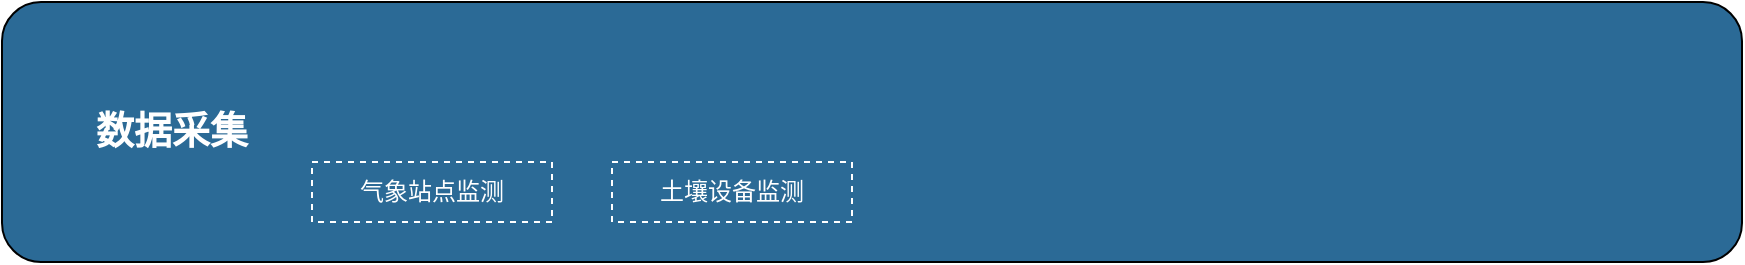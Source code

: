 <mxfile version="21.2.1" type="github">
  <diagram name="第 1 页" id="E1eY4ANHaeVtyCAObKsl">
    <mxGraphModel dx="539" dy="763" grid="1" gridSize="10" guides="1" tooltips="1" connect="1" arrows="1" fold="1" page="1" pageScale="1" pageWidth="1169" pageHeight="827" math="0" shadow="0">
      <root>
        <mxCell id="0" />
        <mxCell id="1" parent="0" />
        <mxCell id="-p4iHDwquamwSAMxgPk0-5" value="" style="group;labelBorderColor=default;" vertex="1" connectable="0" parent="1">
          <mxGeometry x="165" y="630" width="870" height="130" as="geometry" />
        </mxCell>
        <mxCell id="-p4iHDwquamwSAMxgPk0-1" value="" style="rounded=1;whiteSpace=wrap;html=1;labelBackgroundColor=none;labelBorderColor=none;fillColor=#2B6A96;" vertex="1" parent="-p4iHDwquamwSAMxgPk0-5">
          <mxGeometry width="870" height="130" as="geometry" />
        </mxCell>
        <mxCell id="-p4iHDwquamwSAMxgPk0-2" value="数据采集" style="rounded=0;whiteSpace=wrap;html=1;fontFamily=Microsoft YaHei;fontSource=https%3A%2F%2Ffonts.googleapis.com%2Fcss%3Ffamily%3DMicrosoft%2BYaHei;fontSize=19;fontStyle=1;fontColor=#ffffff;labelBackgroundColor=none;fillColor=none;labelBorderColor=none;strokeColor=none;" vertex="1" parent="-p4iHDwquamwSAMxgPk0-5">
          <mxGeometry x="25" width="120" height="130" as="geometry" />
        </mxCell>
        <mxCell id="-p4iHDwquamwSAMxgPk0-3" value="&lt;font color=&quot;#ffffff&quot;&gt;气象站点监测&lt;/font&gt;" style="rounded=0;whiteSpace=wrap;html=1;fillColor=none;dashed=1;strokeColor=#FFFFFF;fontFamily=Microsoft YaHei;fontSource=https%3A%2F%2Ffonts.googleapis.com%2Fcss%3Ffamily%3DMicrosoft%2BYaHei;" vertex="1" parent="-p4iHDwquamwSAMxgPk0-5">
          <mxGeometry x="155" y="80" width="120" height="30" as="geometry" />
        </mxCell>
        <mxCell id="-p4iHDwquamwSAMxgPk0-7" value="&lt;font color=&quot;#ffffff&quot;&gt;土壤设备监测&lt;/font&gt;" style="rounded=0;whiteSpace=wrap;html=1;fillColor=none;dashed=1;strokeColor=#FFFFFF;fontFamily=Microsoft YaHei;fontSource=https%3A%2F%2Ffonts.googleapis.com%2Fcss%3Ffamily%3DMicrosoft%2BYaHei;" vertex="1" parent="-p4iHDwquamwSAMxgPk0-5">
          <mxGeometry x="305" y="80" width="120" height="30" as="geometry" />
        </mxCell>
      </root>
    </mxGraphModel>
  </diagram>
</mxfile>
